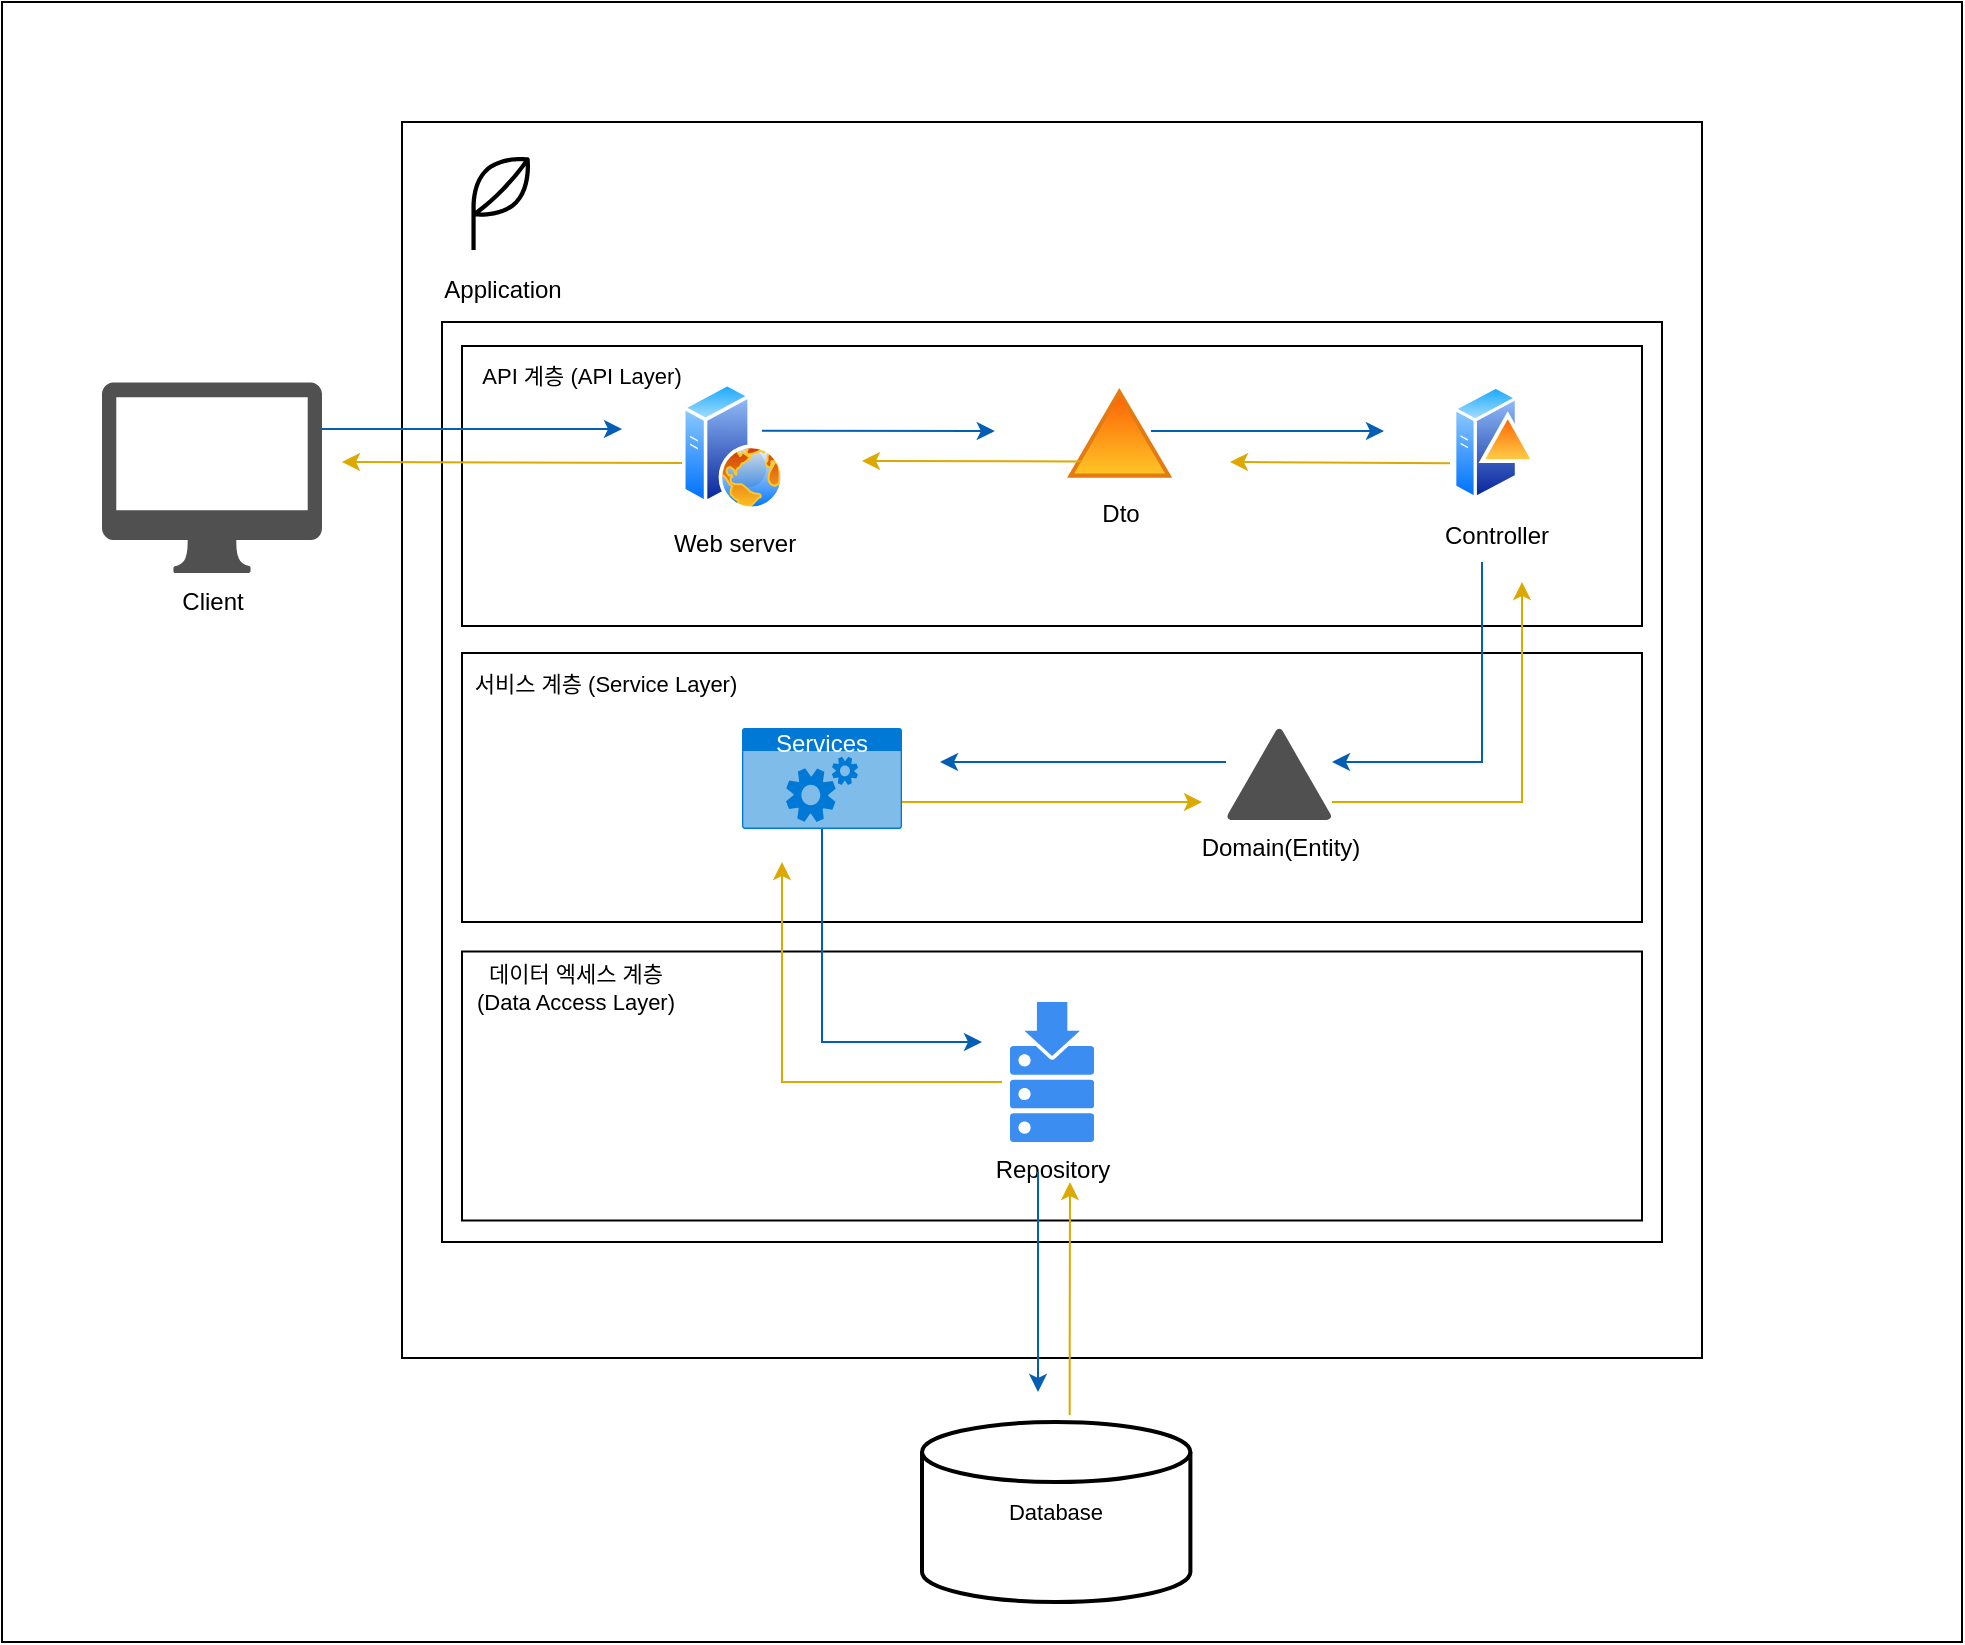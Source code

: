<mxfile version="22.1.4" type="github">
  <diagram id="7gcUSTIZ7YSJ5vT40chW" name="Page-1">
    <mxGraphModel dx="1998" dy="958" grid="1" gridSize="10" guides="1" tooltips="1" connect="1" arrows="1" fold="1" page="1" pageScale="1" pageWidth="1169" pageHeight="827" math="0" shadow="0">
      <root>
        <mxCell id="0" />
        <mxCell id="1" parent="0" />
        <mxCell id="PAjNBVZ_MschqrAIDfO9-54" value="" style="whiteSpace=wrap;html=1;fontFamily=Helvetica;fontSize=11;fontColor=default;" vertex="1" parent="1">
          <mxGeometry x="-1110" width="980" height="820" as="geometry" />
        </mxCell>
        <mxCell id="PAjNBVZ_MschqrAIDfO9-39" value="" style="whiteSpace=wrap;html=1;fontFamily=Helvetica;fontSize=11;fontColor=default;" vertex="1" parent="1">
          <mxGeometry x="-910" y="60" width="650" height="618" as="geometry" />
        </mxCell>
        <mxCell id="PAjNBVZ_MschqrAIDfO9-43" value="" style="whiteSpace=wrap;html=1;fontFamily=Helvetica;fontSize=11;fontColor=default;" vertex="1" parent="1">
          <mxGeometry x="-890" y="160" width="610" height="460" as="geometry" />
        </mxCell>
        <mxCell id="PAjNBVZ_MschqrAIDfO9-50" value="" style="whiteSpace=wrap;html=1;fontFamily=Helvetica;fontSize=11;fontColor=default;" vertex="1" parent="1">
          <mxGeometry x="-880" y="474.75" width="590" height="134.5" as="geometry" />
        </mxCell>
        <mxCell id="PAjNBVZ_MschqrAIDfO9-47" value="" style="whiteSpace=wrap;html=1;fontFamily=Helvetica;fontSize=11;fontColor=default;" vertex="1" parent="1">
          <mxGeometry x="-880" y="325.5" width="590" height="134.5" as="geometry" />
        </mxCell>
        <mxCell id="PAjNBVZ_MschqrAIDfO9-46" value="" style="whiteSpace=wrap;html=1;fontFamily=Helvetica;fontSize=11;fontColor=default;" vertex="1" parent="1">
          <mxGeometry x="-880" y="172" width="590" height="140" as="geometry" />
        </mxCell>
        <mxCell id="XJx4Xd2kgJA7DFalpP1z-3" value="Client" style="sketch=0;pointerEvents=1;shadow=0;dashed=0;html=1;strokeColor=none;fillColor=#505050;labelPosition=center;verticalLabelPosition=bottom;verticalAlign=top;outlineConnect=0;align=center;shape=mxgraph.office.devices.mac_client;" parent="1" vertex="1">
          <mxGeometry x="-1060" y="190.25" width="110" height="95.25" as="geometry" />
        </mxCell>
        <mxCell id="XJx4Xd2kgJA7DFalpP1z-4" value="Controller" style="image;aspect=fixed;perimeter=ellipsePerimeter;html=1;align=center;shadow=0;dashed=0;spacingTop=3;image=img/lib/active_directory/domain_controller.svg;" parent="1" vertex="1">
          <mxGeometry x="-384.5" y="190.25" width="42" height="60" as="geometry" />
        </mxCell>
        <mxCell id="XJx4Xd2kgJA7DFalpP1z-20" value="Repository" style="sketch=0;html=1;aspect=fixed;strokeColor=none;shadow=0;fillColor=#3B8DF1;verticalAlign=top;labelPosition=center;verticalLabelPosition=bottom;shape=mxgraph.gcp2.repository" parent="1" vertex="1">
          <mxGeometry x="-606" y="500" width="42" height="70" as="geometry" />
        </mxCell>
        <mxCell id="XJx4Xd2kgJA7DFalpP1z-22" value="Domain(Entity)" style="sketch=0;pointerEvents=1;shadow=0;dashed=0;html=1;strokeColor=none;fillColor=#505050;labelPosition=center;verticalLabelPosition=bottom;verticalAlign=top;outlineConnect=0;align=center;shape=mxgraph.office.security.domain;" parent="1" vertex="1">
          <mxGeometry x="-498" y="363" width="53" height="46" as="geometry" />
        </mxCell>
        <mxCell id="XJx4Xd2kgJA7DFalpP1z-32" value="Dto" style="image;aspect=fixed;perimeter=ellipsePerimeter;html=1;align=center;shadow=0;dashed=0;spacingTop=3;image=img/lib/active_directory/windows_domain.svg;" parent="1" vertex="1">
          <mxGeometry x="-580" y="190.25" width="57.65" height="49" as="geometry" />
        </mxCell>
        <mxCell id="XJx4Xd2kgJA7DFalpP1z-36" value="Application" style="sketch=0;outlineConnect=0;dashed=0;verticalLabelPosition=bottom;verticalAlign=top;align=center;html=1;fontSize=12;fontStyle=0;aspect=fixed;shape=mxgraph.aws4.resourceIcon;resIcon=mxgraph.aws4.application;" parent="1" vertex="1">
          <mxGeometry x="-890" y="70" width="60" height="60" as="geometry" />
        </mxCell>
        <mxCell id="XJx4Xd2kgJA7DFalpP1z-40" value="Web server" style="image;aspect=fixed;perimeter=ellipsePerimeter;html=1;align=center;shadow=0;dashed=0;spacingTop=3;image=img/lib/active_directory/web_server.svg;" parent="1" vertex="1">
          <mxGeometry x="-770" y="190.25" width="51" height="63.75" as="geometry" />
        </mxCell>
        <mxCell id="PAjNBVZ_MschqrAIDfO9-26" style="edgeStyle=elbowEdgeStyle;rounded=0;orthogonalLoop=1;jettySize=auto;html=1;strokeColor=#DBA901;elbow=vertical;" edge="1" parent="1">
          <mxGeometry relative="1" as="geometry">
            <mxPoint x="-660" y="400" as="sourcePoint" />
            <mxPoint x="-510" y="400" as="targetPoint" />
            <Array as="points">
              <mxPoint x="-510" y="400" />
              <mxPoint x="-510" y="400" />
            </Array>
          </mxGeometry>
        </mxCell>
        <mxCell id="XJx4Xd2kgJA7DFalpP1z-42" value="Services" style="html=1;whiteSpace=wrap;strokeColor=none;fillColor=#0079D6;labelPosition=center;verticalLabelPosition=middle;verticalAlign=top;align=center;fontSize=12;outlineConnect=0;spacingTop=-6;fontColor=#FFFFFF;sketch=0;shape=mxgraph.sitemap.services;" parent="1" vertex="1">
          <mxGeometry x="-740" y="363" width="80" height="50.5" as="geometry" />
        </mxCell>
        <mxCell id="XJx4Xd2kgJA7DFalpP1z-54" style="edgeStyle=elbowEdgeStyle;rounded=0;orthogonalLoop=1;jettySize=auto;html=1;strokeColor=#045FB4;elbow=vertical;" parent="1" edge="1">
          <mxGeometry relative="1" as="geometry">
            <mxPoint x="-613.6" y="214.25" as="targetPoint" />
            <mxPoint x="-730.0" y="214.377" as="sourcePoint" />
          </mxGeometry>
        </mxCell>
        <mxCell id="XJx4Xd2kgJA7DFalpP1z-56" style="edgeStyle=elbowEdgeStyle;rounded=0;orthogonalLoop=1;jettySize=auto;html=1;strokeColor=#045FB4;elbow=vertical;" parent="1" edge="1" source="XJx4Xd2kgJA7DFalpP1z-3">
          <mxGeometry relative="1" as="geometry">
            <mxPoint x="-800" y="213.5" as="targetPoint" />
            <mxPoint x="-930" y="213" as="sourcePoint" />
          </mxGeometry>
        </mxCell>
        <mxCell id="PAjNBVZ_MschqrAIDfO9-14" style="edgeStyle=elbowEdgeStyle;rounded=0;orthogonalLoop=1;jettySize=auto;html=1;strokeColor=#045FB4;elbow=vertical;" edge="1" parent="1">
          <mxGeometry relative="1" as="geometry">
            <mxPoint x="-419" y="214.41" as="targetPoint" />
            <mxPoint x="-535.5" y="214.487" as="sourcePoint" />
          </mxGeometry>
        </mxCell>
        <mxCell id="PAjNBVZ_MschqrAIDfO9-15" style="edgeStyle=elbowEdgeStyle;rounded=0;orthogonalLoop=1;jettySize=auto;html=1;strokeColor=#045FB4;elbow=vertical;" edge="1" parent="1" source="XJx4Xd2kgJA7DFalpP1z-22">
          <mxGeometry relative="1" as="geometry">
            <mxPoint x="-641" y="380" as="targetPoint" />
            <mxPoint x="-529" y="380" as="sourcePoint" />
            <Array as="points">
              <mxPoint x="-571" y="380" />
            </Array>
          </mxGeometry>
        </mxCell>
        <mxCell id="PAjNBVZ_MschqrAIDfO9-16" style="edgeStyle=elbowEdgeStyle;rounded=0;orthogonalLoop=1;jettySize=auto;html=1;strokeColor=#DBA901;elbow=vertical;" edge="1" parent="1">
          <mxGeometry relative="1" as="geometry">
            <mxPoint x="-680" y="229.5" as="targetPoint" />
            <mxPoint x="-570" y="229.69" as="sourcePoint" />
          </mxGeometry>
        </mxCell>
        <mxCell id="PAjNBVZ_MschqrAIDfO9-17" style="edgeStyle=elbowEdgeStyle;rounded=0;orthogonalLoop=1;jettySize=auto;html=1;strokeColor=#DBA901;elbow=vertical;" edge="1" parent="1">
          <mxGeometry relative="1" as="geometry">
            <mxPoint x="-496" y="229.87" as="targetPoint" />
            <mxPoint x="-386" y="230.62" as="sourcePoint" />
          </mxGeometry>
        </mxCell>
        <mxCell id="PAjNBVZ_MschqrAIDfO9-33" value="Database" style="strokeWidth=2;html=1;shape=mxgraph.flowchart.database;whiteSpace=wrap;fontFamily=Helvetica;fontSize=11;fontColor=default;" vertex="1" parent="1">
          <mxGeometry x="-650.0" y="710" width="134.2" height="90" as="geometry" />
        </mxCell>
        <mxCell id="PAjNBVZ_MschqrAIDfO9-34" style="edgeStyle=elbowEdgeStyle;rounded=0;orthogonalLoop=1;jettySize=auto;html=1;strokeColor=#DBA901;elbow=vertical;" edge="1" parent="1" source="XJx4Xd2kgJA7DFalpP1z-22">
          <mxGeometry relative="1" as="geometry">
            <mxPoint x="-350" y="290" as="targetPoint" />
            <mxPoint x="-400" y="379.5" as="sourcePoint" />
            <Array as="points">
              <mxPoint x="-350" y="400" />
            </Array>
          </mxGeometry>
        </mxCell>
        <mxCell id="PAjNBVZ_MschqrAIDfO9-35" style="edgeStyle=elbowEdgeStyle;rounded=0;orthogonalLoop=1;jettySize=auto;html=1;strokeColor=#045FB4;elbow=vertical;" edge="1" parent="1" target="XJx4Xd2kgJA7DFalpP1z-22">
          <mxGeometry relative="1" as="geometry">
            <mxPoint x="-420" y="380" as="targetPoint" />
            <mxPoint x="-370" y="280" as="sourcePoint" />
            <Array as="points">
              <mxPoint x="-370" y="380" />
            </Array>
          </mxGeometry>
        </mxCell>
        <mxCell id="PAjNBVZ_MschqrAIDfO9-37" style="edgeStyle=elbowEdgeStyle;rounded=0;orthogonalLoop=1;jettySize=auto;html=1;strokeColor=#DBA901;elbow=vertical;" edge="1" parent="1">
          <mxGeometry relative="1" as="geometry">
            <mxPoint x="-610" y="540" as="sourcePoint" />
            <mxPoint x="-720" y="430" as="targetPoint" />
            <Array as="points">
              <mxPoint x="-630" y="540" />
              <mxPoint x="-550" y="440" />
            </Array>
          </mxGeometry>
        </mxCell>
        <mxCell id="PAjNBVZ_MschqrAIDfO9-38" style="edgeStyle=elbowEdgeStyle;rounded=0;orthogonalLoop=1;jettySize=auto;html=1;strokeColor=#045FB4;elbow=vertical;exitX=0.5;exitY=1;exitDx=0;exitDy=0;exitPerimeter=0;" edge="1" parent="1" source="XJx4Xd2kgJA7DFalpP1z-42">
          <mxGeometry relative="1" as="geometry">
            <mxPoint x="-620" y="520" as="targetPoint" />
            <mxPoint x="-700" y="420" as="sourcePoint" />
            <Array as="points">
              <mxPoint x="-700" y="520" />
            </Array>
          </mxGeometry>
        </mxCell>
        <mxCell id="PAjNBVZ_MschqrAIDfO9-45" style="edgeStyle=elbowEdgeStyle;rounded=0;orthogonalLoop=1;jettySize=auto;html=1;strokeColor=#DBA901;elbow=vertical;" edge="1" parent="1">
          <mxGeometry relative="1" as="geometry">
            <mxPoint x="-940" y="230" as="targetPoint" />
            <mxPoint x="-770" y="230.51" as="sourcePoint" />
            <Array as="points">
              <mxPoint x="-790" y="230" />
            </Array>
          </mxGeometry>
        </mxCell>
        <mxCell id="PAjNBVZ_MschqrAIDfO9-48" value="API 계층 (API Layer)" style="text;align=center;html=1;verticalAlign=middle;whiteSpace=wrap;rounded=0;fontSize=11;fontFamily=Helvetica;" vertex="1" parent="1">
          <mxGeometry x="-880" y="172" width="120" height="30" as="geometry" />
        </mxCell>
        <mxCell id="PAjNBVZ_MschqrAIDfO9-49" value="서비스 계층 (Service Layer)" style="text;strokeColor=none;align=center;fillColor=none;html=1;verticalAlign=middle;whiteSpace=wrap;rounded=0;fontSize=11;fontFamily=Helvetica;fontColor=default;" vertex="1" parent="1">
          <mxGeometry x="-878" y="325.5" width="140" height="30" as="geometry" />
        </mxCell>
        <mxCell id="PAjNBVZ_MschqrAIDfO9-51" style="edgeStyle=elbowEdgeStyle;rounded=0;orthogonalLoop=1;jettySize=auto;html=1;strokeColor=#DBA901;elbow=vertical;exitX=0.595;exitY=-0.038;exitDx=0;exitDy=0;exitPerimeter=0;" edge="1" parent="1">
          <mxGeometry relative="1" as="geometry">
            <mxPoint x="-576.151" y="706.58" as="sourcePoint" />
            <mxPoint x="-576" y="590" as="targetPoint" />
            <Array as="points">
              <mxPoint x="-576" y="670" />
              <mxPoint x="-487" y="430" />
            </Array>
          </mxGeometry>
        </mxCell>
        <mxCell id="PAjNBVZ_MschqrAIDfO9-52" style="edgeStyle=elbowEdgeStyle;rounded=0;orthogonalLoop=1;jettySize=auto;html=1;strokeColor=#045FB4;elbow=vertical;" edge="1" parent="1">
          <mxGeometry relative="1" as="geometry">
            <mxPoint x="-592" y="695" as="targetPoint" />
            <mxPoint x="-592" y="585" as="sourcePoint" />
            <Array as="points" />
          </mxGeometry>
        </mxCell>
        <mxCell id="PAjNBVZ_MschqrAIDfO9-53" value="데이터 엑세스 계층 (Data Access Layer)" style="text;strokeColor=none;align=center;fillColor=none;html=1;verticalAlign=middle;whiteSpace=wrap;rounded=0;fontSize=11;fontFamily=Helvetica;fontColor=default;" vertex="1" parent="1">
          <mxGeometry x="-878" y="477.75" width="110" height="30" as="geometry" />
        </mxCell>
      </root>
    </mxGraphModel>
  </diagram>
</mxfile>
